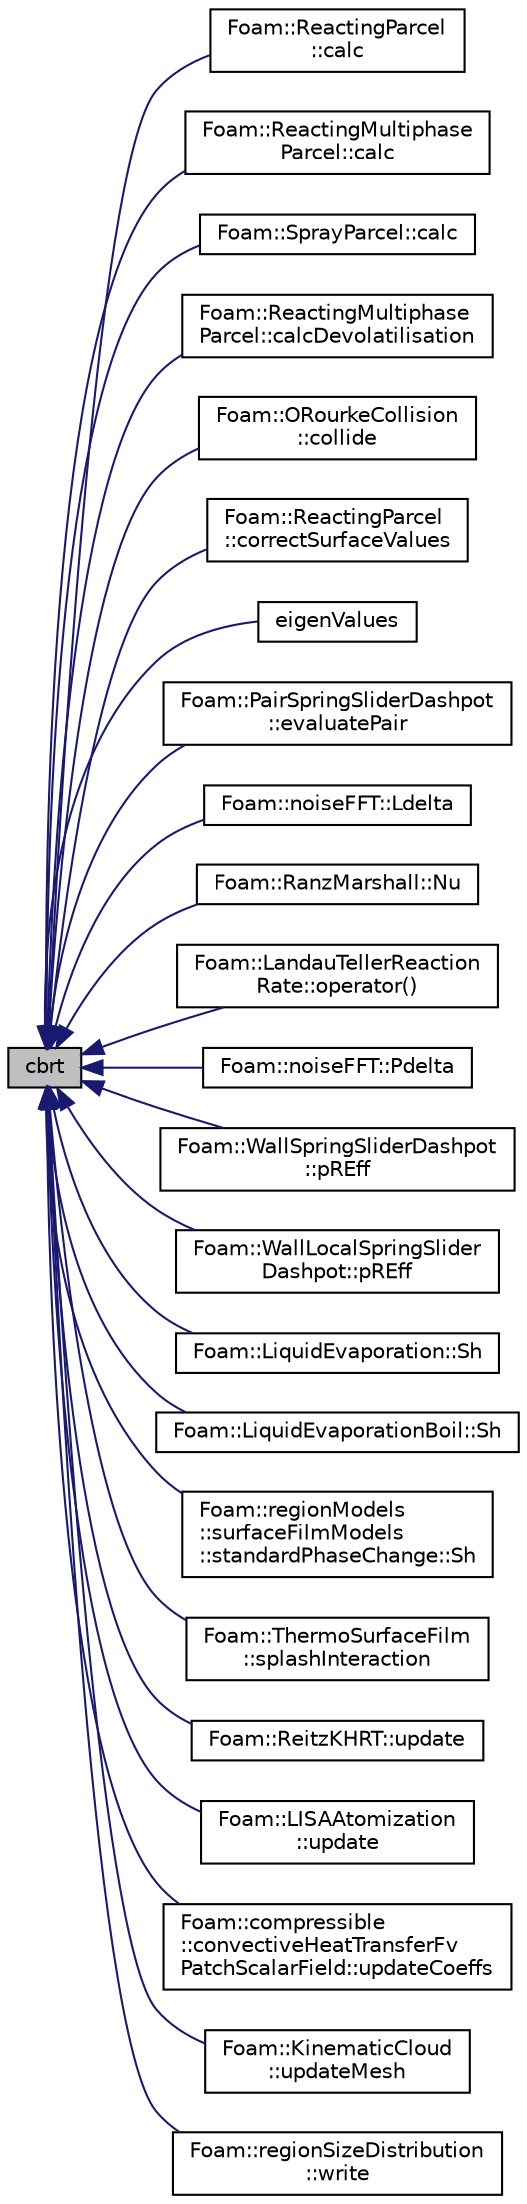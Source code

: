 digraph "cbrt"
{
  bgcolor="transparent";
  edge [fontname="Helvetica",fontsize="10",labelfontname="Helvetica",labelfontsize="10"];
  node [fontname="Helvetica",fontsize="10",shape=record];
  rankdir="LR";
  Node1 [label="cbrt",height=0.2,width=0.4,color="black", fillcolor="grey75", style="filled", fontcolor="black"];
  Node1 -> Node2 [dir="back",color="midnightblue",fontsize="10",style="solid",fontname="Helvetica"];
  Node2 [label="Foam::ReactingParcel\l::calc",height=0.2,width=0.4,color="black",URL="$a02079.html#a1c2aa9de8e2381d1a7be78bd687fd255",tooltip="Update parcel properties over the time interval. "];
  Node1 -> Node3 [dir="back",color="midnightblue",fontsize="10",style="solid",fontname="Helvetica"];
  Node3 [label="Foam::ReactingMultiphase\lParcel::calc",height=0.2,width=0.4,color="black",URL="$a02074.html#a1c2aa9de8e2381d1a7be78bd687fd255",tooltip="Update parcel properties over the time interval. "];
  Node1 -> Node4 [dir="back",color="midnightblue",fontsize="10",style="solid",fontname="Helvetica"];
  Node4 [label="Foam::SprayParcel::calc",height=0.2,width=0.4,color="black",URL="$a02398.html#a1c2aa9de8e2381d1a7be78bd687fd255",tooltip="Update parcel properties over the time interval. "];
  Node1 -> Node5 [dir="back",color="midnightblue",fontsize="10",style="solid",fontname="Helvetica"];
  Node5 [label="Foam::ReactingMultiphase\lParcel::calcDevolatilisation",height=0.2,width=0.4,color="black",URL="$a02074.html#a0124a201bfbc9defc8ee759127c72add",tooltip="Calculate Devolatilisation. "];
  Node1 -> Node6 [dir="back",color="midnightblue",fontsize="10",style="solid",fontname="Helvetica"];
  Node6 [label="Foam::ORourkeCollision\l::collide",height=0.2,width=0.4,color="black",URL="$a01714.html#a771b0c1c395f034e8452b2b3716fa886",tooltip="Main collision routine. "];
  Node1 -> Node7 [dir="back",color="midnightblue",fontsize="10",style="solid",fontname="Helvetica"];
  Node7 [label="Foam::ReactingParcel\l::correctSurfaceValues",height=0.2,width=0.4,color="black",URL="$a02079.html#abf5f172a3acd1b1e7f81f2d0f1ca3b81",tooltip="Correct surface values due to emitted species. "];
  Node1 -> Node8 [dir="back",color="midnightblue",fontsize="10",style="solid",fontname="Helvetica"];
  Node8 [label="eigenValues",height=0.2,width=0.4,color="black",URL="$a10675.html#a439ae805cc773abe7c94178cce4f5ba3"];
  Node1 -> Node9 [dir="back",color="midnightblue",fontsize="10",style="solid",fontname="Helvetica"];
  Node9 [label="Foam::PairSpringSliderDashpot\l::evaluatePair",height=0.2,width=0.4,color="black",URL="$a01756.html#ac298d3dba5f1241d970553d125e2beb3",tooltip="Calculate the pair interaction between parcels. "];
  Node1 -> Node10 [dir="back",color="midnightblue",fontsize="10",style="solid",fontname="Helvetica"];
  Node10 [label="Foam::noiseFFT::Ldelta",height=0.2,width=0.4,color="black",URL="$a01601.html#aa7f180fa11de4e9a567e71c29b054d0b",tooltip="Return the one-third-octave-band PFL spectrum. "];
  Node1 -> Node11 [dir="back",color="midnightblue",fontsize="10",style="solid",fontname="Helvetica"];
  Node11 [label="Foam::RanzMarshall::Nu",height=0.2,width=0.4,color="black",URL="$a02055.html#ad5ec3287b55f856353b0381172c3d162",tooltip="Nusselt number. "];
  Node1 -> Node12 [dir="back",color="midnightblue",fontsize="10",style="solid",fontname="Helvetica"];
  Node12 [label="Foam::LandauTellerReaction\lRate::operator()",height=0.2,width=0.4,color="black",URL="$a01260.html#abe0b10bb3df1861811204e73e20cd925"];
  Node1 -> Node13 [dir="back",color="midnightblue",fontsize="10",style="solid",fontname="Helvetica"];
  Node13 [label="Foam::noiseFFT::Pdelta",height=0.2,width=0.4,color="black",URL="$a01601.html#a9f7703f5a07fb07bf033722787651920",tooltip="Return the one-third-octave-band pressure spectrum. "];
  Node1 -> Node14 [dir="back",color="midnightblue",fontsize="10",style="solid",fontname="Helvetica"];
  Node14 [label="Foam::WallSpringSliderDashpot\l::pREff",height=0.2,width=0.4,color="black",URL="$a02837.html#af416aedb0d91261e234814728cf0be76",tooltip="Return the effective radius for a particle for the model. "];
  Node1 -> Node15 [dir="back",color="midnightblue",fontsize="10",style="solid",fontname="Helvetica"];
  Node15 [label="Foam::WallLocalSpringSlider\lDashpot::pREff",height=0.2,width=0.4,color="black",URL="$a02826.html#af416aedb0d91261e234814728cf0be76",tooltip="Return the effective radius for a particle for the model. "];
  Node1 -> Node16 [dir="back",color="midnightblue",fontsize="10",style="solid",fontname="Helvetica"];
  Node16 [label="Foam::LiquidEvaporation::Sh",height=0.2,width=0.4,color="black",URL="$a01346.html#ab0dcde24cf22f04254ae726f6656edfa",tooltip="Sherwood number as a function of Reynolds and Schmidt numbers. "];
  Node1 -> Node17 [dir="back",color="midnightblue",fontsize="10",style="solid",fontname="Helvetica"];
  Node17 [label="Foam::LiquidEvaporationBoil::Sh",height=0.2,width=0.4,color="black",URL="$a01347.html#ab0dcde24cf22f04254ae726f6656edfa",tooltip="Sherwood number as a function of Reynolds and Schmidt numbers. "];
  Node1 -> Node18 [dir="back",color="midnightblue",fontsize="10",style="solid",fontname="Helvetica"];
  Node18 [label="Foam::regionModels\l::surfaceFilmModels\l::standardPhaseChange::Sh",height=0.2,width=0.4,color="black",URL="$a02411.html#ace708245dd60102944fbba65cd75c0e6",tooltip="Return Sherwood number as a function of Reynolds and Schmidt numbers. "];
  Node1 -> Node19 [dir="back",color="midnightblue",fontsize="10",style="solid",fontname="Helvetica"];
  Node19 [label="Foam::ThermoSurfaceFilm\l::splashInteraction",height=0.2,width=0.4,color="black",URL="$a02589.html#a65079c6267ec7d21f7965e02a262d2d6",tooltip="Bai parcel splash interaction model. "];
  Node1 -> Node20 [dir="back",color="midnightblue",fontsize="10",style="solid",fontname="Helvetica"];
  Node20 [label="Foam::ReitzKHRT::update",height=0.2,width=0.4,color="black",URL="$a02138.html#af86a08f997bc779309ec7d00e914e292",tooltip="Update the parcel diameter. "];
  Node1 -> Node21 [dir="back",color="midnightblue",fontsize="10",style="solid",fontname="Helvetica"];
  Node21 [label="Foam::LISAAtomization\l::update",height=0.2,width=0.4,color="black",URL="$a01354.html#a1af5e6713393d02cc4941f7d863edb7a"];
  Node1 -> Node22 [dir="back",color="midnightblue",fontsize="10",style="solid",fontname="Helvetica"];
  Node22 [label="Foam::compressible\l::convectiveHeatTransferFv\lPatchScalarField::updateCoeffs",height=0.2,width=0.4,color="black",URL="$a00399.html#a7e24eafac629d3733181cd942d4c902f",tooltip="Update the coefficients associated with the patch field. "];
  Node1 -> Node23 [dir="back",color="midnightblue",fontsize="10",style="solid",fontname="Helvetica"];
  Node23 [label="Foam::KinematicCloud\l::updateMesh",height=0.2,width=0.4,color="black",URL="$a01223.html#ae5693a309a936ac1040dd48c2881677f",tooltip="Update mesh. "];
  Node1 -> Node24 [dir="back",color="midnightblue",fontsize="10",style="solid",fontname="Helvetica"];
  Node24 [label="Foam::regionSizeDistribution\l::write",height=0.2,width=0.4,color="black",URL="$a02130.html#aac759501cf6c7895a70eecbef0226ae1",tooltip="Calculate the regionSizeDistribution and write. "];
}
